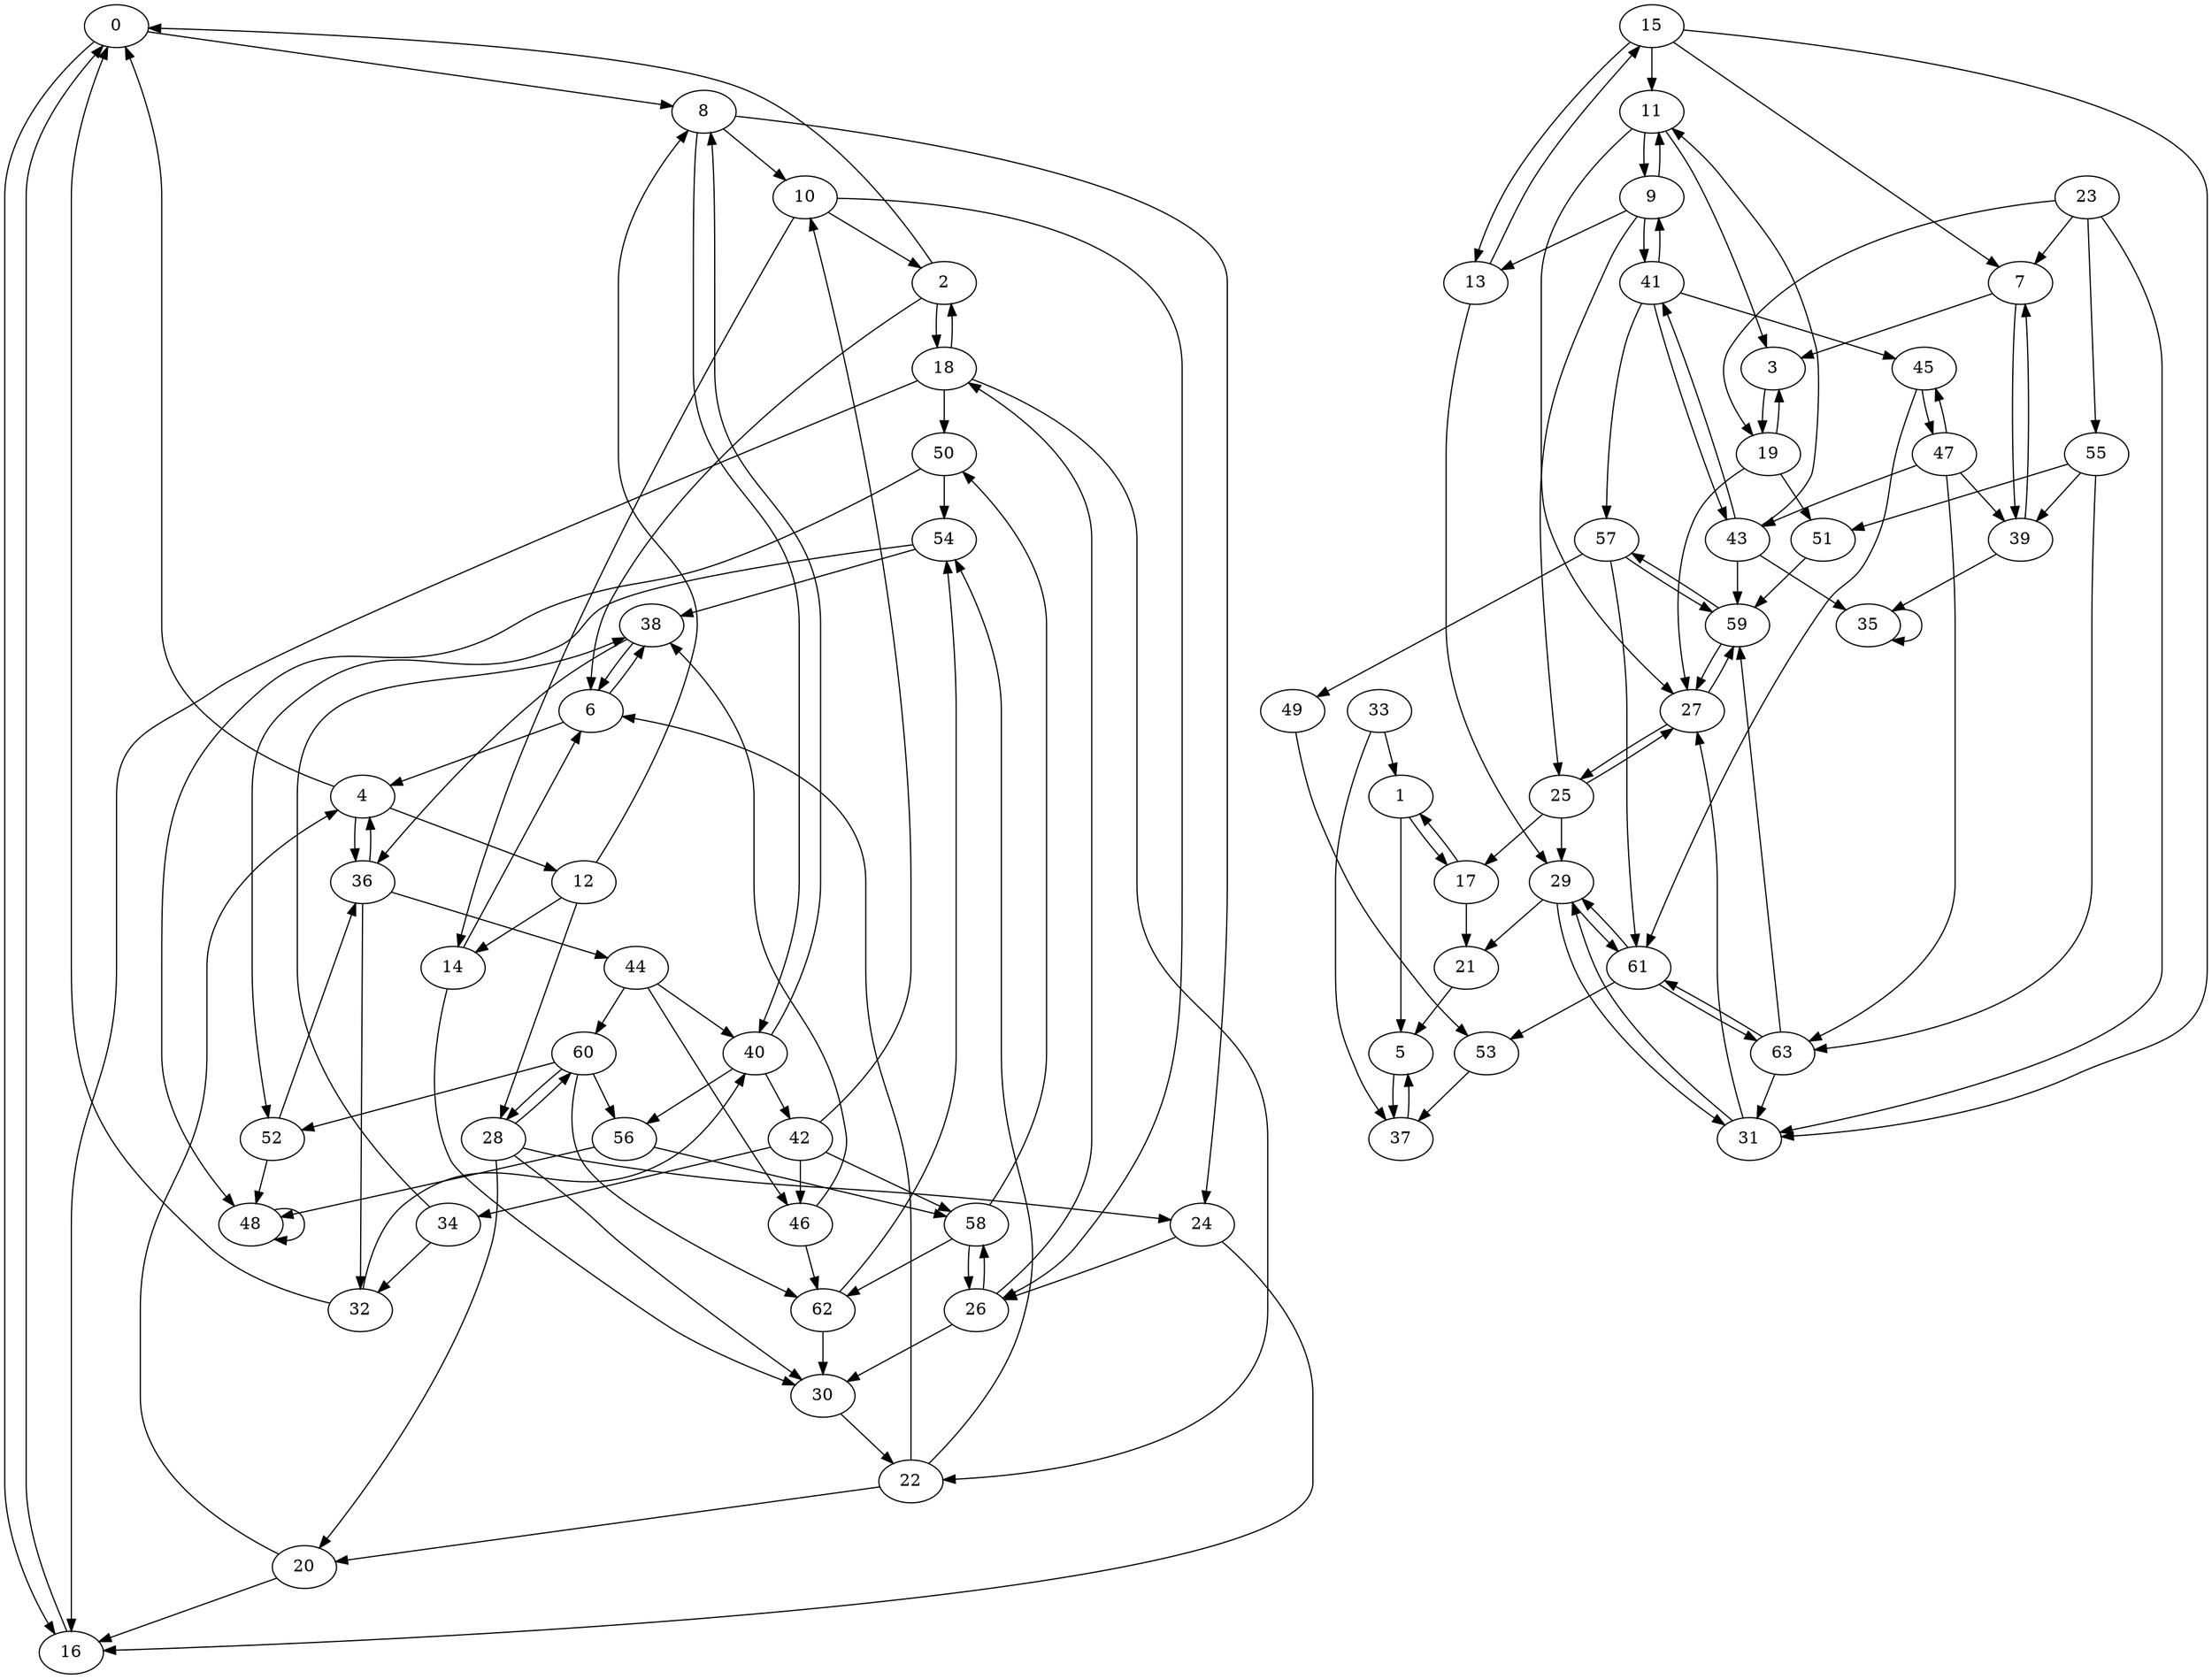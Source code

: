 digraph {
  node_0  [label="0"];
  node_1  [label="1"];
  node_2  [label="2"];
  node_3  [label="3"];
  node_4  [label="4"];
  node_5  [label="5"];
  node_6  [label="6"];
  node_7  [label="7"];
  node_8  [label="8"];
  node_9  [label="9"];
  node_10  [label="10"];
  node_11  [label="11"];
  node_12  [label="12"];
  node_13  [label="13"];
  node_14  [label="14"];
  node_15  [label="15"];
  node_16  [label="16"];
  node_17  [label="17"];
  node_18  [label="18"];
  node_19  [label="19"];
  node_20  [label="20"];
  node_21  [label="21"];
  node_22  [label="22"];
  node_23  [label="23"];
  node_24  [label="24"];
  node_25  [label="25"];
  node_26  [label="26"];
  node_27  [label="27"];
  node_28  [label="28"];
  node_29  [label="29"];
  node_30  [label="30"];
  node_31  [label="31"];
  node_32  [label="32"];
  node_33  [label="33"];
  node_34  [label="34"];
  node_35  [label="35"];
  node_36  [label="36"];
  node_37  [label="37"];
  node_38  [label="38"];
  node_39  [label="39"];
  node_40  [label="40"];
  node_41  [label="41"];
  node_42  [label="42"];
  node_43  [label="43"];
  node_44  [label="44"];
  node_45  [label="45"];
  node_46  [label="46"];
  node_47  [label="47"];
  node_48  [label="48"];
  node_49  [label="49"];
  node_50  [label="50"];
  node_51  [label="51"];
  node_52  [label="52"];
  node_53  [label="53"];
  node_54  [label="54"];
  node_55  [label="55"];
  node_56  [label="56"];
  node_57  [label="57"];
  node_58  [label="58"];
  node_59  [label="59"];
  node_60  [label="60"];
  node_61  [label="61"];
  node_62  [label="62"];
  node_63  [label="63"];

  node_0 -> node_16;
  node_0 -> node_8;
  node_1 -> node_17;
  node_1 -> node_5;
  node_2 -> node_0;
  node_2 -> node_18;
  node_2 -> node_6;
  node_3 -> node_19;
  node_4 -> node_0;
  node_4 -> node_36;
  node_4 -> node_12;
  node_5 -> node_37;
  node_6 -> node_4;
  node_6 -> node_38;
  node_7 -> node_3;
  node_7 -> node_39;
  node_8 -> node_24;
  node_8 -> node_40;
  node_8 -> node_10;
  node_9 -> node_25;
  node_9 -> node_41;
  node_9 -> node_11;
  node_9 -> node_13;
  node_10 -> node_2;
  node_10 -> node_26;
  node_10 -> node_14;
  node_11 -> node_3;
  node_11 -> node_9;
  node_11 -> node_27;
  node_12 -> node_8;
  node_12 -> node_28;
  node_12 -> node_14;
  node_13 -> node_29;
  node_13 -> node_15;
  node_14 -> node_6;
  node_14 -> node_30;
  node_15 -> node_7;
  node_15 -> node_11;
  node_15 -> node_13;
  node_15 -> node_31;
  node_16 -> node_0;
  node_17 -> node_1;
  node_17 -> node_21;
  node_18 -> node_16;
  node_18 -> node_2;
  node_18 -> node_50;
  node_18 -> node_22;
  node_19 -> node_3;
  node_19 -> node_51;
  node_19 -> node_27;
  node_20 -> node_16;
  node_20 -> node_4;
  node_21 -> node_5;
  node_22 -> node_20;
  node_22 -> node_6;
  node_22 -> node_54;
  node_23 -> node_19;
  node_23 -> node_7;
  node_23 -> node_55;
  node_23 -> node_31;
  node_24 -> node_16;
  node_24 -> node_26;
  node_25 -> node_17;
  node_25 -> node_27;
  node_25 -> node_29;
  node_26 -> node_18;
  node_26 -> node_58;
  node_26 -> node_30;
  node_27 -> node_25;
  node_27 -> node_59;
  node_28 -> node_20;
  node_28 -> node_24;
  node_28 -> node_60;
  node_28 -> node_30;
  node_29 -> node_21;
  node_29 -> node_61;
  node_29 -> node_31;
  node_30 -> node_22;
  node_31 -> node_27;
  node_31 -> node_29;
  node_32 -> node_0;
  node_32 -> node_40;
  node_33 -> node_1;
  node_33 -> node_37;
  node_34 -> node_32;
  node_34 -> node_38;
  node_35 -> node_35;
  node_36 -> node_32;
  node_36 -> node_4;
  node_36 -> node_44;
  node_37 -> node_5;
  node_38 -> node_36;
  node_38 -> node_6;
  node_39 -> node_35;
  node_39 -> node_7;
  node_40 -> node_8;
  node_40 -> node_56;
  node_40 -> node_42;
  node_41 -> node_9;
  node_41 -> node_57;
  node_41 -> node_43;
  node_41 -> node_45;
  node_42 -> node_34;
  node_42 -> node_10;
  node_42 -> node_58;
  node_42 -> node_46;
  node_43 -> node_35;
  node_43 -> node_41;
  node_43 -> node_11;
  node_43 -> node_59;
  node_44 -> node_40;
  node_44 -> node_60;
  node_44 -> node_46;
  node_45 -> node_61;
  node_45 -> node_47;
  node_46 -> node_38;
  node_46 -> node_62;
  node_47 -> node_39;
  node_47 -> node_43;
  node_47 -> node_45;
  node_47 -> node_63;
  node_48 -> node_48;
  node_49 -> node_53;
  node_50 -> node_48;
  node_50 -> node_54;
  node_51 -> node_59;
  node_52 -> node_48;
  node_52 -> node_36;
  node_53 -> node_37;
  node_54 -> node_52;
  node_54 -> node_38;
  node_55 -> node_51;
  node_55 -> node_39;
  node_55 -> node_63;
  node_56 -> node_48;
  node_56 -> node_58;
  node_57 -> node_49;
  node_57 -> node_59;
  node_57 -> node_61;
  node_58 -> node_50;
  node_58 -> node_26;
  node_58 -> node_62;
  node_59 -> node_57;
  node_59 -> node_27;
  node_60 -> node_52;
  node_60 -> node_56;
  node_60 -> node_28;
  node_60 -> node_62;
  node_61 -> node_53;
  node_61 -> node_29;
  node_61 -> node_63;
  node_62 -> node_54;
  node_62 -> node_30;
  node_63 -> node_59;
  node_63 -> node_61;
  node_63 -> node_31;
}